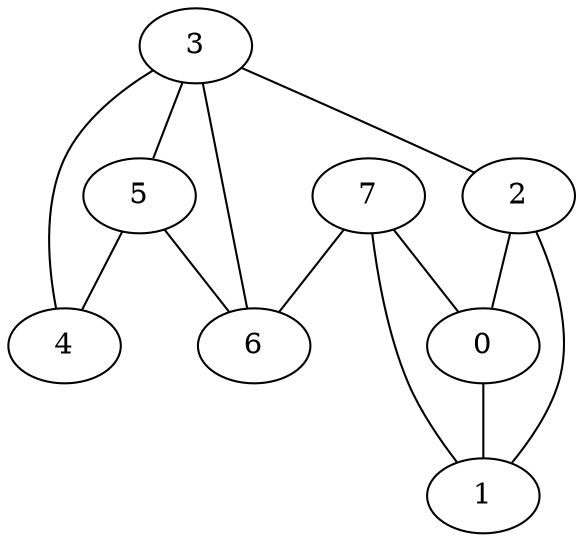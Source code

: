 graph G {
	"3" -- "2"
	"3" -- "4"
	"3" -- "5"
	"3" -- "6"
	"5" -- "4"
	"5" -- "6"
	"7" -- "0"
	"7" -- "1"
	"7" -- "6"
	"2" -- "0"
	"2" -- "1"
	"0" -- "1"
}

